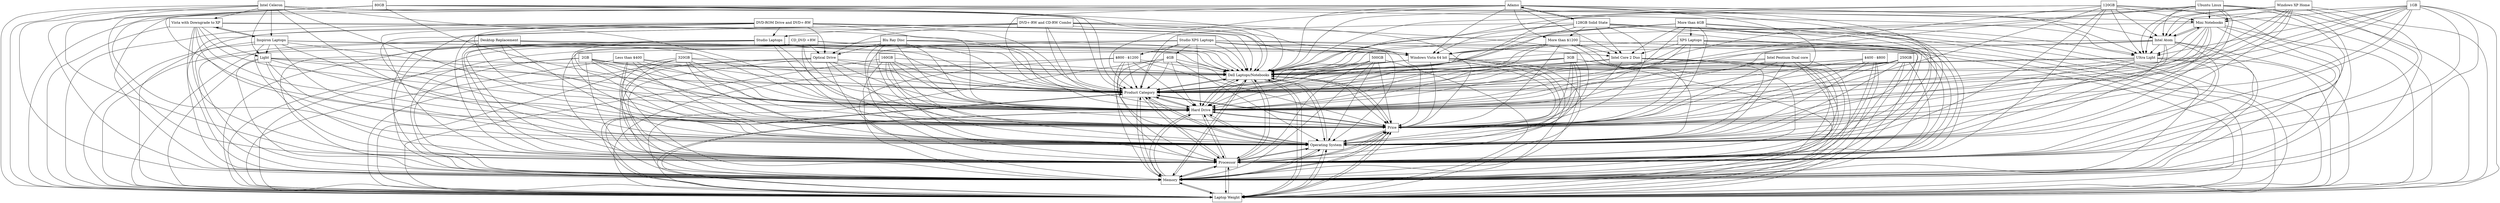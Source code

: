 digraph{
graph [rankdir=TB];
node [shape=box];
edge [arrowhead=normal];
0[label="Dell Laptops/Notebooks",]
1[label="2GB",]
2[label="Studio XPS Laptops",]
3[label="500GB",]
4[label="Product Category",]
5[label="Laptop Weight",]
6[label="Windows XP Home",]
7[label="$800 - $1200",]
8[label="1GB",]
9[label="CD_DVD +RW",]
10[label="More than $1200",]
11[label="$400 - $800",]
12[label="320GB",]
13[label="DVD-ROM Drive and DVD+-RW",]
14[label="Memory",]
15[label="Intel Celeron",]
16[label="Blu Ray Disc",]
17[label="80GB",]
18[label="3GB",]
19[label="Optical Drive",]
20[label="Ultra Light",]
21[label="Mini Notebooks",]
22[label="Less than $400",]
23[label="Light",]
24[label="160GB",]
25[label="Vista with Downgrade to XP",]
26[label="4GB",]
27[label="Ubuntu Linux",]
28[label="Processor",]
29[label="Studio Laptops",]
30[label="Operating System",]
31[label="Windows Vista 64 bit",]
32[label="Adamo",]
33[label="128GB Solid State",]
34[label="120GB",]
35[label="More than 4GB",]
36[label="Intel Atom",]
37[label="Desktop Replacement",]
38[label="Price",]
39[label="Intel Core 2 Duo",]
40[label="XPS Laptops",]
41[label="Intel Pentium Dual core",]
42[label="250GB",]
43[label="Hard Drive",]
44[label="DVD+-RW and CD-RW Combo",]
45[label="Inspiron Laptops",]
0->4[label="",]
0->5[label="",]
0->14[label="",]
0->28[label="",]
0->30[label="",]
0->38[label="",]
0->43[label="",]
1->0[label="",]
1->4[label="",]
1->5[label="",]
1->14[label="",]
1->28[label="",]
1->30[label="",]
1->38[label="",]
1->43[label="",]
2->0[label="",]
2->4[label="",]
2->5[label="",]
2->7[label="",]
2->14[label="",]
2->26[label="",]
2->28[label="",]
2->30[label="",]
2->31[label="",]
2->38[label="",]
2->39[label="",]
2->43[label="",]
3->0[label="",]
3->4[label="",]
3->5[label="",]
3->14[label="",]
3->28[label="",]
3->30[label="",]
3->38[label="",]
3->43[label="",]
4->0[label="",]
4->5[label="",]
4->14[label="",]
4->28[label="",]
4->30[label="",]
4->38[label="",]
4->43[label="",]
5->0[label="",]
5->4[label="",]
5->14[label="",]
5->28[label="",]
5->30[label="",]
5->38[label="",]
5->43[label="",]
6->0[label="",]
6->4[label="",]
6->5[label="",]
6->14[label="",]
6->20[label="",]
6->21[label="",]
6->28[label="",]
6->30[label="",]
6->36[label="",]
6->38[label="",]
6->43[label="",]
7->0[label="",]
7->4[label="",]
7->5[label="",]
7->14[label="",]
7->28[label="",]
7->30[label="",]
7->38[label="",]
7->43[label="",]
8->0[label="",]
8->4[label="",]
8->5[label="",]
8->14[label="",]
8->20[label="",]
8->21[label="",]
8->28[label="",]
8->30[label="",]
8->36[label="",]
8->38[label="",]
8->43[label="",]
9->0[label="",]
9->4[label="",]
9->5[label="",]
9->14[label="",]
9->19[label="",]
9->28[label="",]
9->30[label="",]
9->38[label="",]
9->43[label="",]
10->0[label="",]
10->4[label="",]
10->5[label="",]
10->14[label="",]
10->28[label="",]
10->30[label="",]
10->31[label="",]
10->38[label="",]
10->39[label="",]
10->43[label="",]
11->0[label="",]
11->4[label="",]
11->5[label="",]
11->14[label="",]
11->28[label="",]
11->30[label="",]
11->38[label="",]
11->43[label="",]
12->0[label="",]
12->4[label="",]
12->5[label="",]
12->14[label="",]
12->28[label="",]
12->30[label="",]
12->38[label="",]
12->43[label="",]
13->0[label="",]
13->4[label="",]
13->5[label="",]
13->14[label="",]
13->19[label="",]
13->28[label="",]
13->29[label="",]
13->30[label="",]
13->31[label="",]
13->38[label="",]
13->43[label="",]
14->0[label="",]
14->4[label="",]
14->5[label="",]
14->28[label="",]
14->30[label="",]
14->38[label="",]
14->43[label="",]
15->0[label="",]
15->4[label="",]
15->5[label="",]
15->14[label="",]
15->23[label="",]
15->25[label="",]
15->28[label="",]
15->30[label="",]
15->38[label="",]
15->43[label="",]
15->45[label="",]
16->0[label="",]
16->4[label="",]
16->5[label="",]
16->14[label="",]
16->19[label="",]
16->28[label="",]
16->30[label="",]
16->31[label="",]
16->38[label="",]
16->43[label="",]
17->0[label="",]
17->4[label="",]
17->5[label="",]
17->14[label="",]
17->20[label="",]
17->21[label="",]
17->28[label="",]
17->30[label="",]
17->36[label="",]
17->38[label="",]
17->43[label="",]
18->0[label="",]
18->4[label="",]
18->5[label="",]
18->14[label="",]
18->28[label="",]
18->30[label="",]
18->38[label="",]
18->43[label="",]
19->0[label="",]
19->4[label="",]
19->5[label="",]
19->14[label="",]
19->28[label="",]
19->30[label="",]
19->38[label="",]
19->43[label="",]
20->0[label="",]
20->4[label="",]
20->5[label="",]
20->14[label="",]
20->28[label="",]
20->30[label="",]
20->38[label="",]
20->43[label="",]
21->0[label="",]
21->4[label="",]
21->5[label="",]
21->14[label="",]
21->20[label="",]
21->28[label="",]
21->30[label="",]
21->36[label="",]
21->38[label="",]
21->43[label="",]
22->0[label="",]
22->4[label="",]
22->5[label="",]
22->14[label="",]
22->28[label="",]
22->30[label="",]
22->38[label="",]
22->43[label="",]
23->0[label="",]
23->4[label="",]
23->5[label="",]
23->14[label="",]
23->28[label="",]
23->30[label="",]
23->38[label="",]
23->43[label="",]
24->0[label="",]
24->4[label="",]
24->5[label="",]
24->14[label="",]
24->28[label="",]
24->30[label="",]
24->38[label="",]
24->43[label="",]
25->0[label="",]
25->4[label="",]
25->5[label="",]
25->14[label="",]
25->23[label="",]
25->28[label="",]
25->30[label="",]
25->38[label="",]
25->43[label="",]
25->45[label="",]
26->0[label="",]
26->4[label="",]
26->5[label="",]
26->14[label="",]
26->28[label="",]
26->30[label="",]
26->38[label="",]
26->43[label="",]
27->0[label="",]
27->4[label="",]
27->5[label="",]
27->14[label="",]
27->20[label="",]
27->21[label="",]
27->28[label="",]
27->30[label="",]
27->36[label="",]
27->38[label="",]
27->43[label="",]
28->0[label="",]
28->4[label="",]
28->5[label="",]
28->14[label="",]
28->30[label="",]
28->38[label="",]
28->43[label="",]
29->0[label="",]
29->4[label="",]
29->5[label="",]
29->14[label="",]
29->28[label="",]
29->30[label="",]
29->31[label="",]
29->38[label="",]
29->43[label="",]
30->0[label="",]
30->4[label="",]
30->5[label="",]
30->14[label="",]
30->28[label="",]
30->38[label="",]
30->43[label="",]
31->0[label="",]
31->4[label="",]
31->5[label="",]
31->14[label="",]
31->28[label="",]
31->30[label="",]
31->38[label="",]
31->43[label="",]
32->0[label="",]
32->4[label="",]
32->5[label="",]
32->10[label="",]
32->14[label="",]
32->20[label="",]
32->28[label="",]
32->30[label="",]
32->31[label="",]
32->33[label="",]
32->38[label="",]
32->39[label="",]
32->43[label="",]
33->0[label="",]
33->4[label="",]
33->5[label="",]
33->10[label="",]
33->14[label="",]
33->20[label="",]
33->28[label="",]
33->30[label="",]
33->31[label="",]
33->32[label="",]
33->38[label="",]
33->39[label="",]
33->43[label="",]
34->0[label="",]
34->4[label="",]
34->5[label="",]
34->14[label="",]
34->20[label="",]
34->21[label="",]
34->28[label="",]
34->30[label="",]
34->36[label="",]
34->38[label="",]
34->43[label="",]
35->0[label="",]
35->4[label="",]
35->5[label="",]
35->14[label="",]
35->28[label="",]
35->30[label="",]
35->31[label="",]
35->38[label="",]
35->39[label="",]
35->40[label="",]
35->43[label="",]
36->0[label="",]
36->4[label="",]
36->5[label="",]
36->14[label="",]
36->20[label="",]
36->21[label="",]
36->28[label="",]
36->30[label="",]
36->38[label="",]
36->43[label="",]
37->0[label="",]
37->4[label="",]
37->5[label="",]
37->14[label="",]
37->28[label="",]
37->30[label="",]
37->31[label="",]
37->38[label="",]
37->43[label="",]
38->0[label="",]
38->4[label="",]
38->5[label="",]
38->14[label="",]
38->28[label="",]
38->30[label="",]
38->43[label="",]
39->0[label="",]
39->4[label="",]
39->5[label="",]
39->14[label="",]
39->28[label="",]
39->30[label="",]
39->38[label="",]
39->43[label="",]
40->0[label="",]
40->4[label="",]
40->5[label="",]
40->14[label="",]
40->28[label="",]
40->30[label="",]
40->31[label="",]
40->38[label="",]
40->39[label="",]
40->43[label="",]
41->0[label="",]
41->4[label="",]
41->5[label="",]
41->14[label="",]
41->28[label="",]
41->30[label="",]
41->38[label="",]
41->43[label="",]
42->0[label="",]
42->4[label="",]
42->5[label="",]
42->14[label="",]
42->28[label="",]
42->30[label="",]
42->38[label="",]
42->43[label="",]
43->0[label="",]
43->4[label="",]
43->5[label="",]
43->14[label="",]
43->28[label="",]
43->30[label="",]
43->38[label="",]
44->0[label="",]
44->4[label="",]
44->5[label="",]
44->14[label="",]
44->19[label="",]
44->28[label="",]
44->29[label="",]
44->30[label="",]
44->31[label="",]
44->38[label="",]
44->43[label="",]
45->0[label="",]
45->4[label="",]
45->5[label="",]
45->14[label="",]
45->23[label="",]
45->25[label="",]
45->28[label="",]
45->30[label="",]
45->38[label="",]
45->43[label="",]
}
